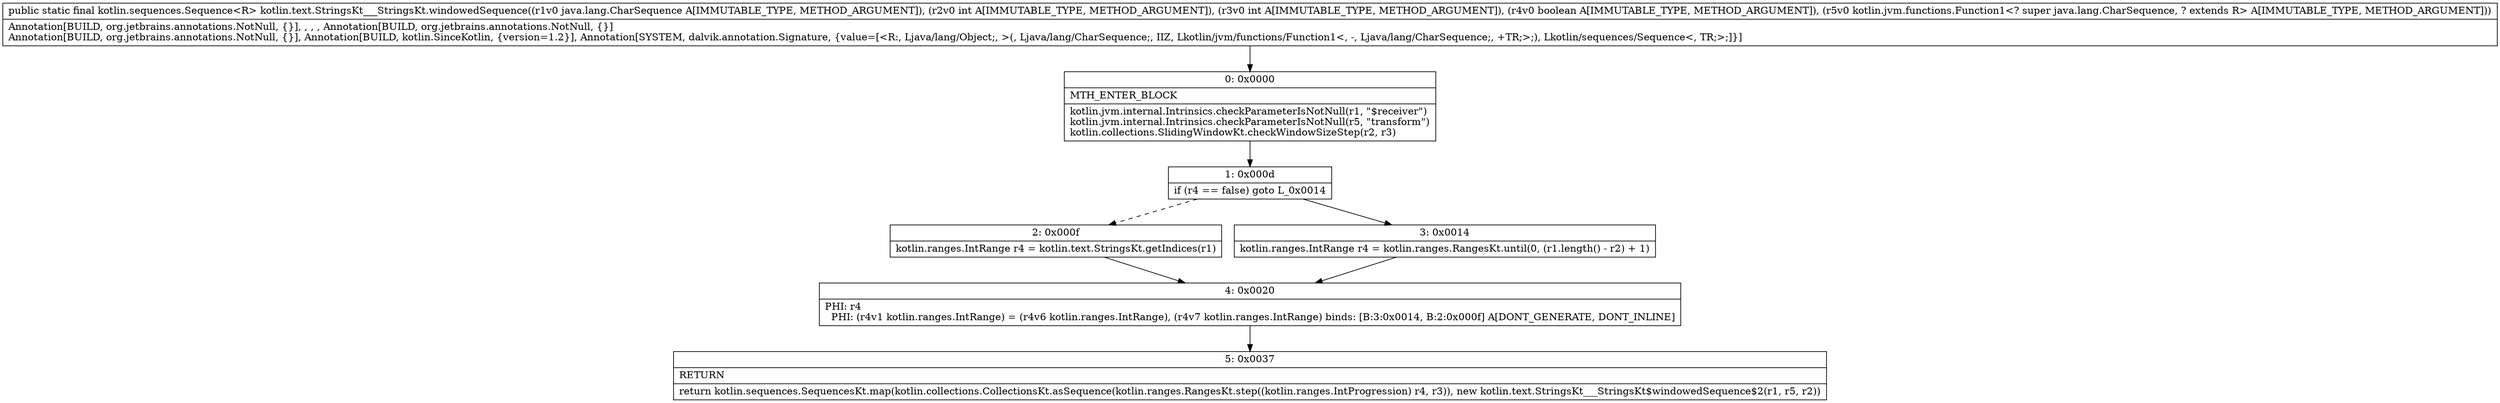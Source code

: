 digraph "CFG forkotlin.text.StringsKt___StringsKt.windowedSequence(Ljava\/lang\/CharSequence;IIZLkotlin\/jvm\/functions\/Function1;)Lkotlin\/sequences\/Sequence;" {
Node_0 [shape=record,label="{0\:\ 0x0000|MTH_ENTER_BLOCK\l|kotlin.jvm.internal.Intrinsics.checkParameterIsNotNull(r1, \"$receiver\")\lkotlin.jvm.internal.Intrinsics.checkParameterIsNotNull(r5, \"transform\")\lkotlin.collections.SlidingWindowKt.checkWindowSizeStep(r2, r3)\l}"];
Node_1 [shape=record,label="{1\:\ 0x000d|if (r4 == false) goto L_0x0014\l}"];
Node_2 [shape=record,label="{2\:\ 0x000f|kotlin.ranges.IntRange r4 = kotlin.text.StringsKt.getIndices(r1)\l}"];
Node_3 [shape=record,label="{3\:\ 0x0014|kotlin.ranges.IntRange r4 = kotlin.ranges.RangesKt.until(0, (r1.length() \- r2) + 1)\l}"];
Node_4 [shape=record,label="{4\:\ 0x0020|PHI: r4 \l  PHI: (r4v1 kotlin.ranges.IntRange) = (r4v6 kotlin.ranges.IntRange), (r4v7 kotlin.ranges.IntRange) binds: [B:3:0x0014, B:2:0x000f] A[DONT_GENERATE, DONT_INLINE]\l}"];
Node_5 [shape=record,label="{5\:\ 0x0037|RETURN\l|return kotlin.sequences.SequencesKt.map(kotlin.collections.CollectionsKt.asSequence(kotlin.ranges.RangesKt.step((kotlin.ranges.IntProgression) r4, r3)), new kotlin.text.StringsKt___StringsKt$windowedSequence$2(r1, r5, r2))\l}"];
MethodNode[shape=record,label="{public static final kotlin.sequences.Sequence\<R\> kotlin.text.StringsKt___StringsKt.windowedSequence((r1v0 java.lang.CharSequence A[IMMUTABLE_TYPE, METHOD_ARGUMENT]), (r2v0 int A[IMMUTABLE_TYPE, METHOD_ARGUMENT]), (r3v0 int A[IMMUTABLE_TYPE, METHOD_ARGUMENT]), (r4v0 boolean A[IMMUTABLE_TYPE, METHOD_ARGUMENT]), (r5v0 kotlin.jvm.functions.Function1\<? super java.lang.CharSequence, ? extends R\> A[IMMUTABLE_TYPE, METHOD_ARGUMENT]))  | Annotation[BUILD, org.jetbrains.annotations.NotNull, \{\}], , , , Annotation[BUILD, org.jetbrains.annotations.NotNull, \{\}]\lAnnotation[BUILD, org.jetbrains.annotations.NotNull, \{\}], Annotation[BUILD, kotlin.SinceKotlin, \{version=1.2\}], Annotation[SYSTEM, dalvik.annotation.Signature, \{value=[\<R:, Ljava\/lang\/Object;, \>(, Ljava\/lang\/CharSequence;, IIZ, Lkotlin\/jvm\/functions\/Function1\<, \-, Ljava\/lang\/CharSequence;, +TR;\>;), Lkotlin\/sequences\/Sequence\<, TR;\>;]\}]\l}"];
MethodNode -> Node_0;
Node_0 -> Node_1;
Node_1 -> Node_2[style=dashed];
Node_1 -> Node_3;
Node_2 -> Node_4;
Node_3 -> Node_4;
Node_4 -> Node_5;
}

